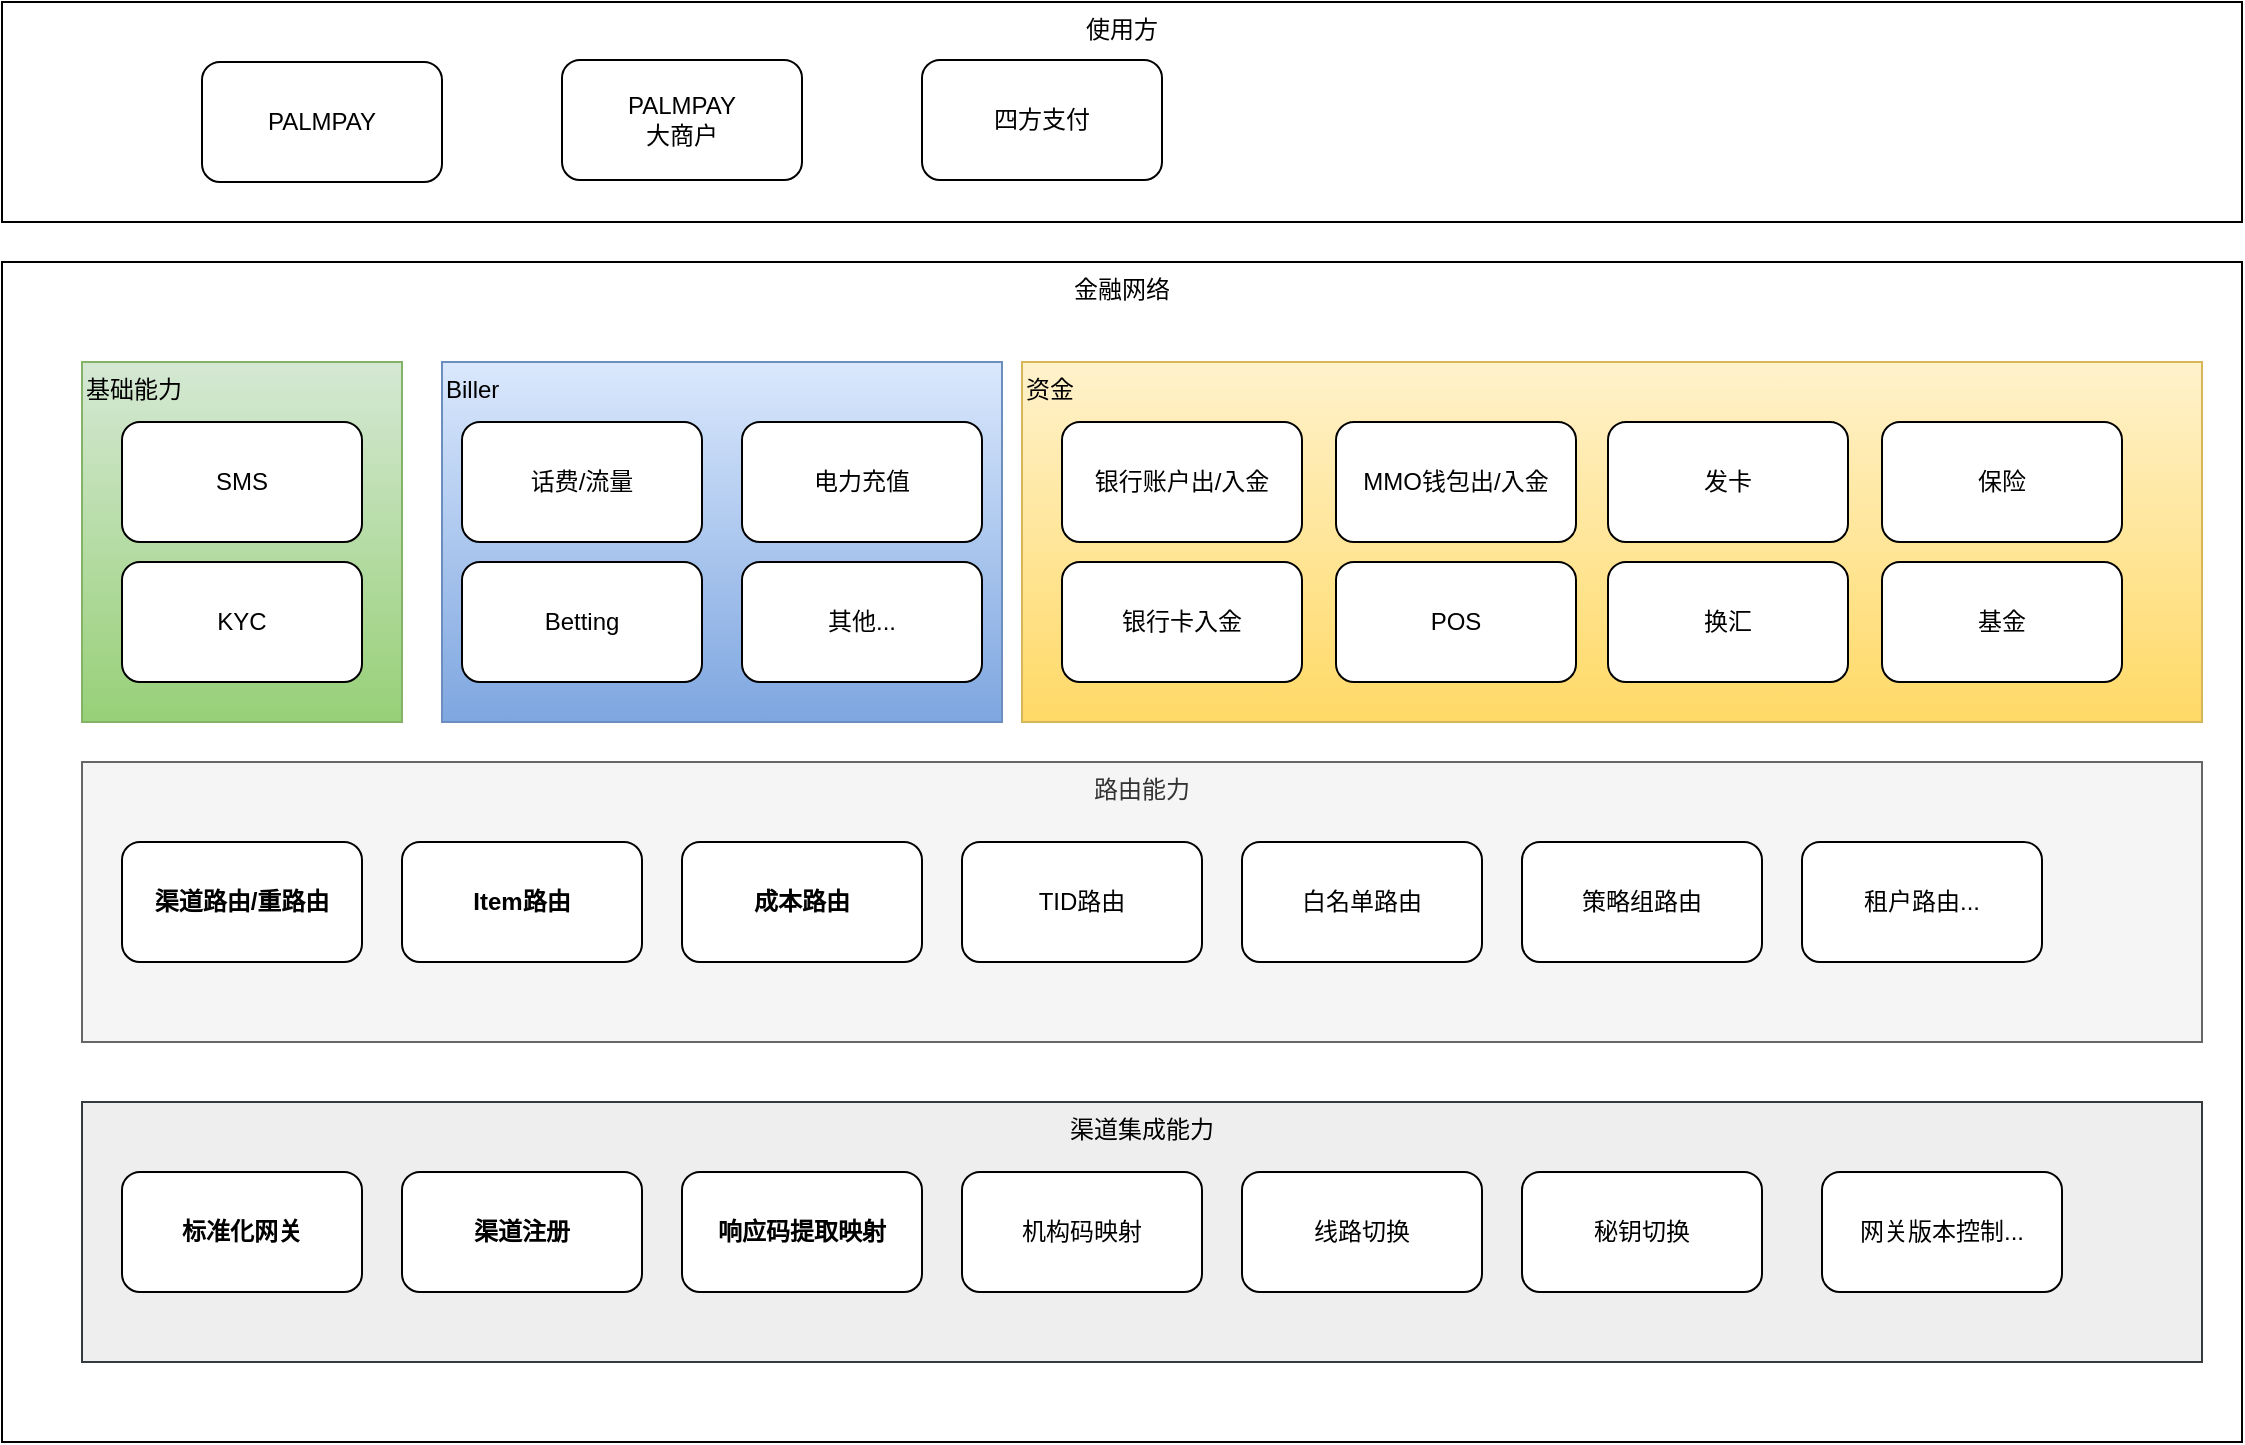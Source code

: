 <mxfile version="23.1.2" type="github">
  <diagram name="Page-1" id="M1yy-GvjyFfZm3IYTepG">
    <mxGraphModel dx="1005" dy="635" grid="1" gridSize="10" guides="1" tooltips="1" connect="1" arrows="1" fold="1" page="1" pageScale="1" pageWidth="827" pageHeight="1169" math="0" shadow="0">
      <root>
        <mxCell id="0" />
        <mxCell id="1" parent="0" />
        <mxCell id="-Y6mkT-v8iXgjHk7GUST-32" value="使用方" style="rounded=0;whiteSpace=wrap;html=1;verticalAlign=top;" vertex="1" parent="1">
          <mxGeometry x="40" y="80" width="1120" height="110" as="geometry" />
        </mxCell>
        <mxCell id="-Y6mkT-v8iXgjHk7GUST-2" value="PALMPAY" style="rounded=1;whiteSpace=wrap;html=1;" vertex="1" parent="1">
          <mxGeometry x="140" y="110" width="120" height="60" as="geometry" />
        </mxCell>
        <mxCell id="-Y6mkT-v8iXgjHk7GUST-3" value="PALMPAY&lt;br&gt;大商户" style="rounded=1;whiteSpace=wrap;html=1;" vertex="1" parent="1">
          <mxGeometry x="320" y="109" width="120" height="60" as="geometry" />
        </mxCell>
        <mxCell id="-Y6mkT-v8iXgjHk7GUST-4" value="四方支付" style="rounded=1;whiteSpace=wrap;html=1;" vertex="1" parent="1">
          <mxGeometry x="500" y="109" width="120" height="60" as="geometry" />
        </mxCell>
        <mxCell id="-Y6mkT-v8iXgjHk7GUST-5" value="金融网络" style="rounded=0;whiteSpace=wrap;html=1;verticalAlign=top;align=center;" vertex="1" parent="1">
          <mxGeometry x="40" y="210" width="1120" height="590" as="geometry" />
        </mxCell>
        <mxCell id="-Y6mkT-v8iXgjHk7GUST-6" value="基础能力" style="rounded=0;whiteSpace=wrap;html=1;align=left;verticalAlign=top;fillColor=#d5e8d4;gradientColor=#97d077;strokeColor=#82b366;" vertex="1" parent="1">
          <mxGeometry x="80" y="260" width="160" height="180" as="geometry" />
        </mxCell>
        <mxCell id="-Y6mkT-v8iXgjHk7GUST-7" value="SMS" style="rounded=1;whiteSpace=wrap;html=1;" vertex="1" parent="1">
          <mxGeometry x="100" y="290" width="120" height="60" as="geometry" />
        </mxCell>
        <mxCell id="-Y6mkT-v8iXgjHk7GUST-8" value="KYC" style="rounded=1;whiteSpace=wrap;html=1;" vertex="1" parent="1">
          <mxGeometry x="100" y="360" width="120" height="60" as="geometry" />
        </mxCell>
        <mxCell id="-Y6mkT-v8iXgjHk7GUST-9" value="Biller" style="rounded=0;whiteSpace=wrap;html=1;align=left;verticalAlign=top;fillColor=#dae8fc;gradientColor=#7ea6e0;strokeColor=#6c8ebf;" vertex="1" parent="1">
          <mxGeometry x="260" y="260" width="280" height="180" as="geometry" />
        </mxCell>
        <mxCell id="-Y6mkT-v8iXgjHk7GUST-10" value="资金" style="rounded=0;whiteSpace=wrap;html=1;align=left;verticalAlign=top;fillColor=#fff2cc;gradientColor=#ffd966;strokeColor=#d6b656;" vertex="1" parent="1">
          <mxGeometry x="550" y="260" width="590" height="180" as="geometry" />
        </mxCell>
        <mxCell id="-Y6mkT-v8iXgjHk7GUST-11" value="话费/流量" style="rounded=1;whiteSpace=wrap;html=1;" vertex="1" parent="1">
          <mxGeometry x="270" y="290" width="120" height="60" as="geometry" />
        </mxCell>
        <mxCell id="-Y6mkT-v8iXgjHk7GUST-12" value="Betting" style="rounded=1;whiteSpace=wrap;html=1;" vertex="1" parent="1">
          <mxGeometry x="270" y="360" width="120" height="60" as="geometry" />
        </mxCell>
        <mxCell id="-Y6mkT-v8iXgjHk7GUST-13" value="电力充值" style="rounded=1;whiteSpace=wrap;html=1;" vertex="1" parent="1">
          <mxGeometry x="410" y="290" width="120" height="60" as="geometry" />
        </mxCell>
        <mxCell id="-Y6mkT-v8iXgjHk7GUST-14" value="其他..." style="rounded=1;whiteSpace=wrap;html=1;" vertex="1" parent="1">
          <mxGeometry x="410" y="360" width="120" height="60" as="geometry" />
        </mxCell>
        <mxCell id="-Y6mkT-v8iXgjHk7GUST-15" value="银行账户出/入金" style="rounded=1;whiteSpace=wrap;html=1;" vertex="1" parent="1">
          <mxGeometry x="570" y="290" width="120" height="60" as="geometry" />
        </mxCell>
        <mxCell id="-Y6mkT-v8iXgjHk7GUST-16" value="银行卡入金" style="rounded=1;whiteSpace=wrap;html=1;" vertex="1" parent="1">
          <mxGeometry x="570" y="360" width="120" height="60" as="geometry" />
        </mxCell>
        <mxCell id="-Y6mkT-v8iXgjHk7GUST-17" value="MMO钱包出/入金" style="rounded=1;whiteSpace=wrap;html=1;" vertex="1" parent="1">
          <mxGeometry x="707" y="290" width="120" height="60" as="geometry" />
        </mxCell>
        <mxCell id="-Y6mkT-v8iXgjHk7GUST-18" value="POS" style="rounded=1;whiteSpace=wrap;html=1;" vertex="1" parent="1">
          <mxGeometry x="707" y="360" width="120" height="60" as="geometry" />
        </mxCell>
        <mxCell id="-Y6mkT-v8iXgjHk7GUST-19" value="发卡" style="rounded=1;whiteSpace=wrap;html=1;" vertex="1" parent="1">
          <mxGeometry x="843" y="290" width="120" height="60" as="geometry" />
        </mxCell>
        <mxCell id="-Y6mkT-v8iXgjHk7GUST-20" value="换汇" style="rounded=1;whiteSpace=wrap;html=1;" vertex="1" parent="1">
          <mxGeometry x="843" y="360" width="120" height="60" as="geometry" />
        </mxCell>
        <mxCell id="-Y6mkT-v8iXgjHk7GUST-21" value="保险" style="rounded=1;whiteSpace=wrap;html=1;" vertex="1" parent="1">
          <mxGeometry x="980" y="290" width="120" height="60" as="geometry" />
        </mxCell>
        <mxCell id="-Y6mkT-v8iXgjHk7GUST-22" value="基金" style="rounded=1;whiteSpace=wrap;html=1;" vertex="1" parent="1">
          <mxGeometry x="980" y="360" width="120" height="60" as="geometry" />
        </mxCell>
        <mxCell id="-Y6mkT-v8iXgjHk7GUST-33" value="路由能力" style="rounded=0;whiteSpace=wrap;html=1;verticalAlign=top;fillColor=#f5f5f5;strokeColor=#666666;fontColor=#333333;" vertex="1" parent="1">
          <mxGeometry x="80" y="460" width="1060" height="140" as="geometry" />
        </mxCell>
        <mxCell id="-Y6mkT-v8iXgjHk7GUST-34" value="渠道路由/重路由" style="rounded=1;whiteSpace=wrap;html=1;fontStyle=1" vertex="1" parent="1">
          <mxGeometry x="100" y="500" width="120" height="60" as="geometry" />
        </mxCell>
        <mxCell id="-Y6mkT-v8iXgjHk7GUST-35" value="Item路由" style="rounded=1;whiteSpace=wrap;html=1;fontStyle=1" vertex="1" parent="1">
          <mxGeometry x="240" y="500" width="120" height="60" as="geometry" />
        </mxCell>
        <mxCell id="-Y6mkT-v8iXgjHk7GUST-36" value="成本路由" style="rounded=1;whiteSpace=wrap;html=1;fontStyle=1" vertex="1" parent="1">
          <mxGeometry x="380" y="500" width="120" height="60" as="geometry" />
        </mxCell>
        <mxCell id="-Y6mkT-v8iXgjHk7GUST-37" value="TID路由" style="rounded=1;whiteSpace=wrap;html=1;" vertex="1" parent="1">
          <mxGeometry x="520" y="500" width="120" height="60" as="geometry" />
        </mxCell>
        <mxCell id="-Y6mkT-v8iXgjHk7GUST-38" value="白名单路由" style="rounded=1;whiteSpace=wrap;html=1;" vertex="1" parent="1">
          <mxGeometry x="660" y="500" width="120" height="60" as="geometry" />
        </mxCell>
        <mxCell id="-Y6mkT-v8iXgjHk7GUST-39" value="策略组路由" style="rounded=1;whiteSpace=wrap;html=1;" vertex="1" parent="1">
          <mxGeometry x="800" y="500" width="120" height="60" as="geometry" />
        </mxCell>
        <mxCell id="-Y6mkT-v8iXgjHk7GUST-40" value="租户路由..." style="rounded=1;whiteSpace=wrap;html=1;" vertex="1" parent="1">
          <mxGeometry x="940" y="500" width="120" height="60" as="geometry" />
        </mxCell>
        <mxCell id="-Y6mkT-v8iXgjHk7GUST-41" value="渠道集成能力" style="rounded=0;whiteSpace=wrap;html=1;align=center;verticalAlign=top;fillColor=#eeeeee;strokeColor=#36393d;" vertex="1" parent="1">
          <mxGeometry x="80" y="630" width="1060" height="130" as="geometry" />
        </mxCell>
        <mxCell id="-Y6mkT-v8iXgjHk7GUST-42" value="标准化网关" style="rounded=1;whiteSpace=wrap;html=1;fontStyle=1" vertex="1" parent="1">
          <mxGeometry x="100" y="665" width="120" height="60" as="geometry" />
        </mxCell>
        <mxCell id="-Y6mkT-v8iXgjHk7GUST-43" value="渠道注册" style="rounded=1;whiteSpace=wrap;html=1;fontStyle=1" vertex="1" parent="1">
          <mxGeometry x="240" y="665" width="120" height="60" as="geometry" />
        </mxCell>
        <mxCell id="-Y6mkT-v8iXgjHk7GUST-44" value="响应码提取映射" style="rounded=1;whiteSpace=wrap;html=1;fontStyle=1" vertex="1" parent="1">
          <mxGeometry x="380" y="665" width="120" height="60" as="geometry" />
        </mxCell>
        <mxCell id="-Y6mkT-v8iXgjHk7GUST-45" value="机构码映射" style="rounded=1;whiteSpace=wrap;html=1;" vertex="1" parent="1">
          <mxGeometry x="520" y="665" width="120" height="60" as="geometry" />
        </mxCell>
        <mxCell id="-Y6mkT-v8iXgjHk7GUST-46" value="线路切换" style="rounded=1;whiteSpace=wrap;html=1;" vertex="1" parent="1">
          <mxGeometry x="660" y="665" width="120" height="60" as="geometry" />
        </mxCell>
        <mxCell id="-Y6mkT-v8iXgjHk7GUST-47" value="秘钥切换" style="rounded=1;whiteSpace=wrap;html=1;" vertex="1" parent="1">
          <mxGeometry x="800" y="665" width="120" height="60" as="geometry" />
        </mxCell>
        <mxCell id="-Y6mkT-v8iXgjHk7GUST-48" value="网关版本控制..." style="rounded=1;whiteSpace=wrap;html=1;" vertex="1" parent="1">
          <mxGeometry x="950" y="665" width="120" height="60" as="geometry" />
        </mxCell>
      </root>
    </mxGraphModel>
  </diagram>
</mxfile>
